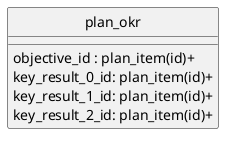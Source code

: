 @startuml uml
skinparam monochrome true
skinparam linetype ortho
hide circle

entity plan_okr {
  objective_id : plan_item(id)+
  key_result_0_id: plan_item(id)+
  key_result_1_id: plan_item(id)+
  key_result_2_id: plan_item(id)+
}

@enduml
